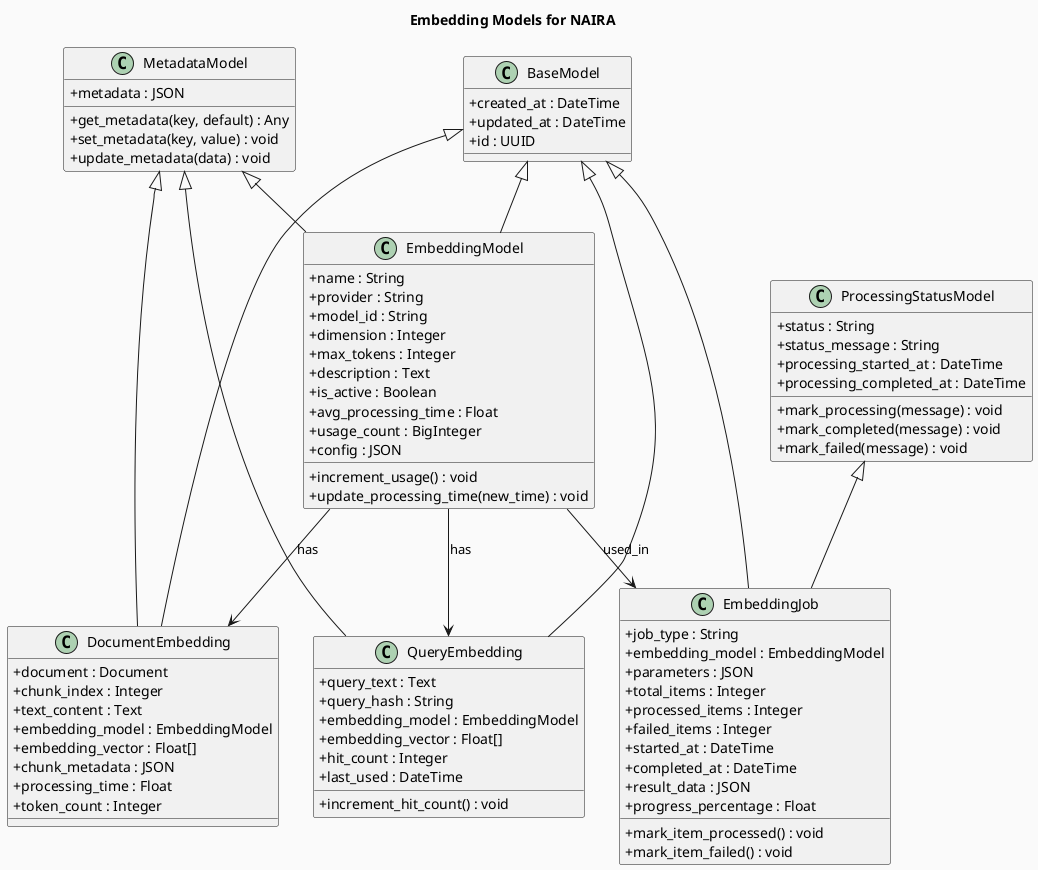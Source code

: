 @startuml
skinparam backgroundColor #FAFAFA
skinparam classAttributeIconSize 0
skinparam classFontSize 14
skinparam classFontColor #000000

title Embedding Models for NAIRA

' --- Base Classes ---
class BaseModel {
  + created_at : DateTime
  + updated_at : DateTime
  + id : UUID
}

class ProcessingStatusModel {
  + status : String
  + status_message : String
  + processing_started_at : DateTime
  + processing_completed_at : DateTime
  + mark_processing(message) : void
  + mark_completed(message) : void
  + mark_failed(message) : void
}

class MetadataModel {
  + metadata : JSON
  + get_metadata(key, default) : Any
  + set_metadata(key, value) : void
  + update_metadata(data) : void
}

' --- EmbeddingModel Class ---
class EmbeddingModel {
  + name : String
  + provider : String
  + model_id : String
  + dimension : Integer
  + max_tokens : Integer
  + description : Text
  + is_active : Boolean
  + avg_processing_time : Float
  + usage_count : BigInteger
  + config : JSON
  + increment_usage() : void
  + update_processing_time(new_time) : void
}

' --- DocumentEmbedding Class ---
class DocumentEmbedding {
  + document : Document
  + chunk_index : Integer
  + text_content : Text
  + embedding_model : EmbeddingModel
  + embedding_vector : Float[]
  + chunk_metadata : JSON
  + processing_time : Float
  + token_count : Integer
}

' --- QueryEmbedding Class ---
class QueryEmbedding {
  + query_text : Text
  + query_hash : String
  + embedding_model : EmbeddingModel
  + embedding_vector : Float[]
  + hit_count : Integer
  + last_used : DateTime
  + increment_hit_count() : void
}

' --- EmbeddingJob Class ---
class EmbeddingJob {
  + job_type : String
  + embedding_model : EmbeddingModel
  + parameters : JSON
  + total_items : Integer
  + processed_items : Integer
  + failed_items : Integer
  + started_at : DateTime
  + completed_at : DateTime
  + result_data : JSON
  + progress_percentage : Float
  + mark_item_processed() : void
  + mark_item_failed() : void
}

' --- Relationships ---
BaseModel <|-- EmbeddingModel
BaseModel <|-- DocumentEmbedding
BaseModel <|-- QueryEmbedding
BaseModel <|-- EmbeddingJob
ProcessingStatusModel <|-- EmbeddingJob
MetadataModel <|-- EmbeddingModel
MetadataModel <|-- DocumentEmbedding
MetadataModel <|-- QueryEmbedding
EmbeddingModel --> DocumentEmbedding : has
EmbeddingModel --> QueryEmbedding : has
EmbeddingModel --> EmbeddingJob : used_in

@enduml
